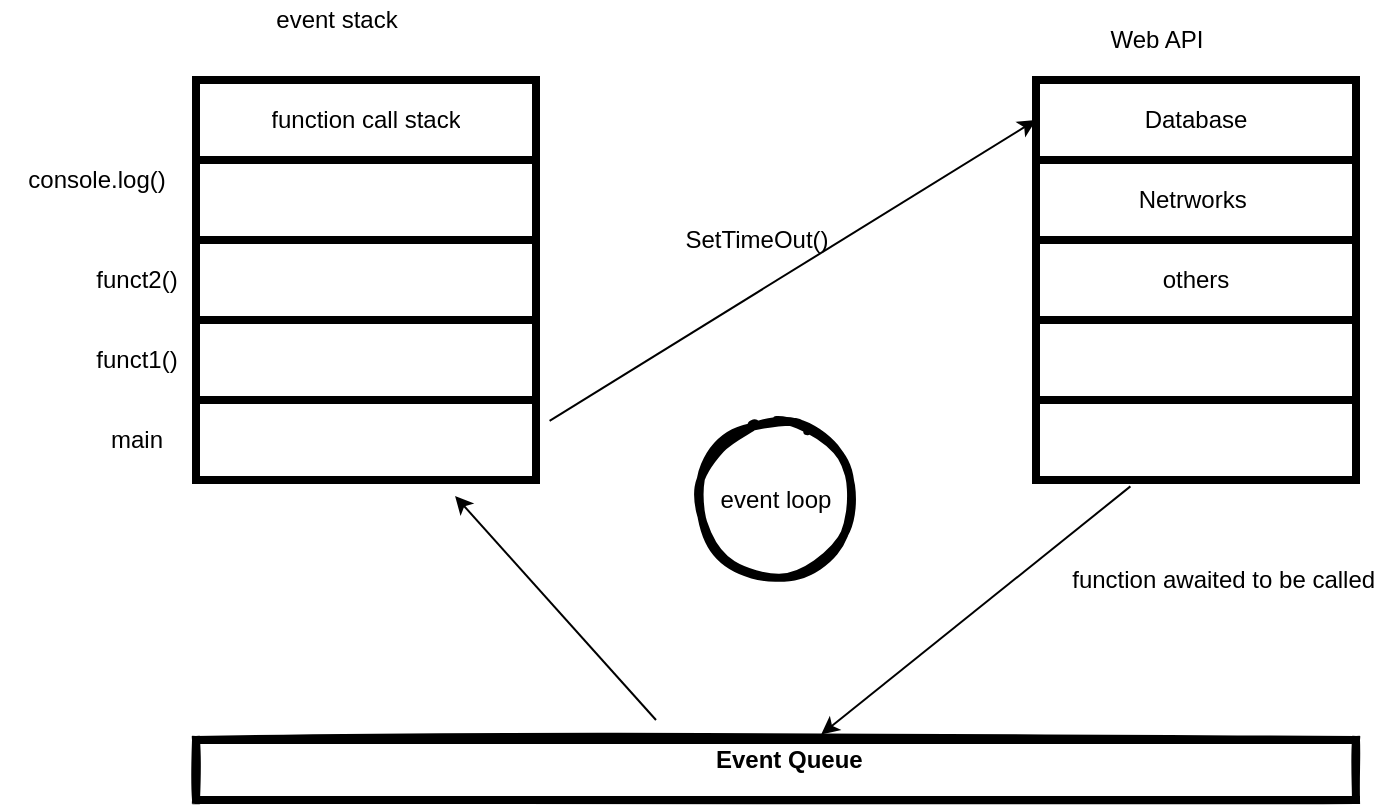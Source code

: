 <mxfile>
    <diagram id="W-pyaaVTD6azjzYuf-Sy" name="Page-1">
        <mxGraphModel dx="734" dy="432" grid="1" gridSize="10" guides="1" tooltips="1" connect="1" arrows="1" fold="1" page="1" pageScale="1" pageWidth="850" pageHeight="1100" math="0" shadow="0">
            <root>
                <mxCell id="0"/>
                <mxCell id="1" parent="0"/>
                <mxCell id="12" value="" style="shape=table;startSize=0;container=1;collapsible=0;childLayout=tableLayout;strokeWidth=4;" parent="1" vertex="1">
                    <mxGeometry x="520" y="60" width="160" height="200" as="geometry"/>
                </mxCell>
                <mxCell id="13" value="" style="shape=partialRectangle;collapsible=0;dropTarget=0;pointerEvents=0;fillColor=none;top=0;left=0;bottom=0;right=0;points=[[0,0.5],[1,0.5]];portConstraint=eastwest;strokeWidth=4;" parent="12" vertex="1">
                    <mxGeometry width="160" height="40" as="geometry"/>
                </mxCell>
                <mxCell id="14" value="Database" style="shape=partialRectangle;html=1;whiteSpace=wrap;connectable=0;overflow=hidden;fillColor=none;top=0;left=0;bottom=0;right=0;pointerEvents=1;strokeWidth=4;" parent="13" vertex="1">
                    <mxGeometry width="160" height="40" as="geometry">
                        <mxRectangle width="160" height="40" as="alternateBounds"/>
                    </mxGeometry>
                </mxCell>
                <mxCell id="15" value="" style="shape=partialRectangle;collapsible=0;dropTarget=0;pointerEvents=0;fillColor=none;top=0;left=0;bottom=0;right=0;points=[[0,0.5],[1,0.5]];portConstraint=eastwest;strokeWidth=4;" parent="12" vertex="1">
                    <mxGeometry y="40" width="160" height="40" as="geometry"/>
                </mxCell>
                <mxCell id="16" value="Netrworks&amp;nbsp;" style="shape=partialRectangle;html=1;whiteSpace=wrap;connectable=0;overflow=hidden;fillColor=none;top=0;left=0;bottom=0;right=0;pointerEvents=1;strokeWidth=4;" parent="15" vertex="1">
                    <mxGeometry width="160" height="40" as="geometry">
                        <mxRectangle width="160" height="40" as="alternateBounds"/>
                    </mxGeometry>
                </mxCell>
                <mxCell id="17" value="" style="shape=partialRectangle;collapsible=0;dropTarget=0;pointerEvents=0;fillColor=none;top=0;left=0;bottom=0;right=0;points=[[0,0.5],[1,0.5]];portConstraint=eastwest;strokeWidth=4;" parent="12" vertex="1">
                    <mxGeometry y="80" width="160" height="40" as="geometry"/>
                </mxCell>
                <mxCell id="18" value="others" style="shape=partialRectangle;html=1;whiteSpace=wrap;connectable=0;overflow=hidden;fillColor=none;top=0;left=0;bottom=0;right=0;pointerEvents=1;strokeWidth=4;" parent="17" vertex="1">
                    <mxGeometry width="160" height="40" as="geometry">
                        <mxRectangle width="160" height="40" as="alternateBounds"/>
                    </mxGeometry>
                </mxCell>
                <mxCell id="19" value="" style="shape=partialRectangle;collapsible=0;dropTarget=0;pointerEvents=0;fillColor=none;top=0;left=0;bottom=0;right=0;points=[[0,0.5],[1,0.5]];portConstraint=eastwest;strokeWidth=4;" parent="12" vertex="1">
                    <mxGeometry y="120" width="160" height="40" as="geometry"/>
                </mxCell>
                <mxCell id="20" value="" style="shape=partialRectangle;html=1;whiteSpace=wrap;connectable=0;overflow=hidden;fillColor=none;top=0;left=0;bottom=0;right=0;pointerEvents=1;strokeWidth=4;" parent="19" vertex="1">
                    <mxGeometry width="160" height="40" as="geometry">
                        <mxRectangle width="160" height="40" as="alternateBounds"/>
                    </mxGeometry>
                </mxCell>
                <mxCell id="21" value="" style="shape=partialRectangle;collapsible=0;dropTarget=0;pointerEvents=0;fillColor=none;top=0;left=0;bottom=0;right=0;points=[[0,0.5],[1,0.5]];portConstraint=eastwest;strokeWidth=4;" parent="12" vertex="1">
                    <mxGeometry y="160" width="160" height="40" as="geometry"/>
                </mxCell>
                <mxCell id="22" value="" style="shape=partialRectangle;html=1;whiteSpace=wrap;connectable=0;overflow=hidden;fillColor=none;top=0;left=0;bottom=0;right=0;pointerEvents=1;strokeWidth=4;" parent="21" vertex="1">
                    <mxGeometry width="160" height="40" as="geometry">
                        <mxRectangle width="160" height="40" as="alternateBounds"/>
                    </mxGeometry>
                </mxCell>
                <mxCell id="23" value="" style="shape=table;startSize=0;container=1;collapsible=0;childLayout=tableLayout;strokeWidth=4;" parent="1" vertex="1">
                    <mxGeometry x="100" y="60" width="170" height="200" as="geometry"/>
                </mxCell>
                <mxCell id="26" value="" style="shape=partialRectangle;collapsible=0;dropTarget=0;pointerEvents=0;fillColor=none;top=0;left=0;bottom=0;right=0;points=[[0,0.5],[1,0.5]];portConstraint=eastwest;strokeWidth=4;" parent="23" vertex="1">
                    <mxGeometry width="170" height="40" as="geometry"/>
                </mxCell>
                <mxCell id="27" value="function call stack" style="shape=partialRectangle;html=1;whiteSpace=wrap;connectable=0;overflow=hidden;fillColor=none;top=0;left=0;bottom=0;right=0;pointerEvents=1;strokeWidth=4;" parent="26" vertex="1">
                    <mxGeometry width="170" height="40" as="geometry">
                        <mxRectangle width="170" height="40" as="alternateBounds"/>
                    </mxGeometry>
                </mxCell>
                <mxCell id="28" value="" style="shape=partialRectangle;collapsible=0;dropTarget=0;pointerEvents=0;fillColor=none;top=0;left=0;bottom=0;right=0;points=[[0,0.5],[1,0.5]];portConstraint=eastwest;strokeWidth=4;" parent="23" vertex="1">
                    <mxGeometry y="40" width="170" height="40" as="geometry"/>
                </mxCell>
                <mxCell id="29" value="" style="shape=partialRectangle;html=1;whiteSpace=wrap;connectable=0;overflow=hidden;fillColor=none;top=0;left=0;bottom=0;right=0;pointerEvents=1;strokeWidth=4;" parent="28" vertex="1">
                    <mxGeometry width="170" height="40" as="geometry">
                        <mxRectangle width="170" height="40" as="alternateBounds"/>
                    </mxGeometry>
                </mxCell>
                <mxCell id="30" value="" style="shape=partialRectangle;collapsible=0;dropTarget=0;pointerEvents=0;fillColor=none;top=0;left=0;bottom=0;right=0;points=[[0,0.5],[1,0.5]];portConstraint=eastwest;strokeWidth=4;" parent="23" vertex="1">
                    <mxGeometry y="80" width="170" height="40" as="geometry"/>
                </mxCell>
                <mxCell id="31" value="" style="shape=partialRectangle;html=1;whiteSpace=wrap;connectable=0;overflow=hidden;fillColor=none;top=0;left=0;bottom=0;right=0;pointerEvents=1;strokeWidth=4;" parent="30" vertex="1">
                    <mxGeometry width="170" height="40" as="geometry">
                        <mxRectangle width="170" height="40" as="alternateBounds"/>
                    </mxGeometry>
                </mxCell>
                <mxCell id="44" value="" style="shape=partialRectangle;collapsible=0;dropTarget=0;pointerEvents=0;fillColor=none;top=0;left=0;bottom=0;right=0;points=[[0,0.5],[1,0.5]];portConstraint=eastwest;strokeWidth=4;" parent="23" vertex="1">
                    <mxGeometry y="120" width="170" height="40" as="geometry"/>
                </mxCell>
                <mxCell id="45" value="" style="shape=partialRectangle;html=1;whiteSpace=wrap;connectable=0;overflow=hidden;fillColor=none;top=0;left=0;bottom=0;right=0;pointerEvents=1;strokeWidth=4;" parent="44" vertex="1">
                    <mxGeometry width="170" height="40" as="geometry">
                        <mxRectangle width="170" height="40" as="alternateBounds"/>
                    </mxGeometry>
                </mxCell>
                <mxCell id="41" value="" style="shape=partialRectangle;collapsible=0;dropTarget=0;pointerEvents=0;fillColor=none;top=0;left=0;bottom=0;right=0;points=[[0,0.5],[1,0.5]];portConstraint=eastwest;strokeWidth=4;" parent="23" vertex="1">
                    <mxGeometry y="160" width="170" height="40" as="geometry"/>
                </mxCell>
                <mxCell id="42" value="" style="shape=partialRectangle;html=1;whiteSpace=wrap;connectable=0;overflow=hidden;fillColor=none;top=0;left=0;bottom=0;right=0;pointerEvents=1;strokeWidth=4;" parent="41" vertex="1">
                    <mxGeometry width="170" height="40" as="geometry">
                        <mxRectangle width="170" height="40" as="alternateBounds"/>
                    </mxGeometry>
                </mxCell>
                <mxCell id="34" value="" style="shape=table;startSize=0;container=1;collapsible=0;childLayout=tableLayout;strokeWidth=4;sketch=1;fontStyle=1;whiteSpace=wrap;" parent="1" vertex="1">
                    <mxGeometry x="100" y="390" width="580" height="30" as="geometry"/>
                </mxCell>
                <mxCell id="35" value="" style="shape=partialRectangle;collapsible=0;dropTarget=0;pointerEvents=0;fillColor=none;top=0;left=0;bottom=0;right=0;points=[[0,0.5],[1,0.5]];portConstraint=eastwest;strokeWidth=4;" parent="34" vertex="1">
                    <mxGeometry width="580" height="30" as="geometry"/>
                </mxCell>
                <object label="&amp;nbsp; &amp;nbsp; &amp;nbsp; &amp;nbsp; &amp;nbsp; &amp;nbsp; &amp;nbsp; &amp;nbsp; &amp;nbsp; &amp;nbsp; &amp;nbsp; &amp;nbsp; &amp;nbsp; &amp;nbsp; &amp;nbsp; &amp;nbsp; &amp;nbsp; &amp;nbsp; &amp;nbsp; &amp;nbsp; &amp;nbsp; &amp;nbsp; &amp;nbsp; &amp;nbsp; &amp;nbsp; &amp;nbsp; &amp;nbsp; &amp;nbsp; &amp;nbsp; &amp;nbsp; &amp;nbsp; &amp;nbsp; &amp;nbsp; &amp;nbsp; &amp;nbsp; &amp;nbsp; &amp;nbsp; &amp;nbsp; &amp;nbsp;Event Queue&amp;nbsp; &amp;nbsp; &amp;nbsp; &amp;nbsp; &amp;nbsp; &amp;nbsp; &amp;nbsp; &amp;nbsp; &amp;nbsp; &amp;nbsp; &amp;nbsp; &amp;nbsp; &amp;nbsp; &amp;nbsp; &amp;nbsp; &amp;nbsp; &amp;nbsp; &amp;nbsp; &amp;nbsp; &amp;nbsp; &amp;nbsp; &amp;nbsp; &amp;nbsp; &amp;nbsp; &amp;nbsp; &amp;nbsp; &amp;nbsp; &amp;nbsp; &amp;nbsp; &amp;nbsp; &amp;nbsp; &amp;nbsp; &amp;nbsp; &amp;nbsp; &amp;nbsp; &amp;nbsp; &amp;nbsp; &amp;nbsp; &amp;nbsp; &amp;nbsp;" id="36">
                    <mxCell style="shape=partialRectangle;html=1;whiteSpace=wrap;connectable=0;overflow=hidden;fillColor=none;top=0;left=0;bottom=0;right=0;pointerEvents=1;strokeWidth=4;fontStyle=1" parent="35" vertex="1">
                        <mxGeometry width="580" height="30" as="geometry">
                            <mxRectangle width="580" height="30" as="alternateBounds"/>
                        </mxGeometry>
                    </mxCell>
                </object>
                <mxCell id="39" value="&amp;nbsp; &amp;nbsp; &amp;nbsp; &amp;nbsp; &amp;nbsp; &amp;nbsp; &amp;nbsp; &amp;nbsp; &amp;nbsp; &amp;nbsp; &amp;nbsp; &amp;nbsp; &amp;nbsp; &amp;nbsp; &amp;nbsp; &amp;nbsp; &amp;nbsp; &amp;nbsp; &amp;nbsp; &amp;nbsp; &amp;nbsp; &amp;nbsp; &amp;nbsp;function awaited to be called&amp;nbsp;" style="text;html=1;align=center;verticalAlign=middle;resizable=0;points=[];autosize=1;strokeColor=none;fillColor=none;" parent="1" vertex="1">
                    <mxGeometry x="380" y="300" width="320" height="20" as="geometry"/>
                </mxCell>
                <mxCell id="43" value="main" style="text;html=1;align=center;verticalAlign=middle;resizable=0;points=[];autosize=1;strokeColor=none;fillColor=none;" parent="1" vertex="1">
                    <mxGeometry x="50" y="230" width="40" height="20" as="geometry"/>
                </mxCell>
                <mxCell id="46" value="&amp;nbsp; &amp;nbsp; &amp;nbsp; funct1()" style="text;html=1;align=center;verticalAlign=middle;resizable=0;points=[];autosize=1;strokeColor=none;fillColor=none;" parent="1" vertex="1">
                    <mxGeometry x="20" y="190" width="80" height="20" as="geometry"/>
                </mxCell>
                <mxCell id="49" value="funct2()" style="text;html=1;align=center;verticalAlign=middle;resizable=0;points=[];autosize=1;strokeColor=none;fillColor=none;" parent="1" vertex="1">
                    <mxGeometry x="40" y="150" width="60" height="20" as="geometry"/>
                </mxCell>
                <mxCell id="51" style="edgeStyle=none;html=1;startArrow=none;" parent="1" source="50" edge="1">
                    <mxGeometry relative="1" as="geometry">
                        <mxPoint x="10" y="110" as="targetPoint"/>
                        <mxPoint x="10" y="110" as="sourcePoint"/>
                    </mxGeometry>
                </mxCell>
                <mxCell id="50" value="console.log()" style="text;html=1;align=center;verticalAlign=middle;resizable=0;points=[];autosize=1;strokeColor=none;fillColor=none;" parent="1" vertex="1">
                    <mxGeometry x="10" y="100" width="80" height="20" as="geometry"/>
                </mxCell>
                <mxCell id="52" value="" style="edgeStyle=none;html=1;endArrow=none;" parent="1" target="50" edge="1">
                    <mxGeometry relative="1" as="geometry">
                        <mxPoint x="10" y="110" as="targetPoint"/>
                        <mxPoint x="10" y="110" as="sourcePoint"/>
                    </mxGeometry>
                </mxCell>
                <mxCell id="53" value="Web API" style="text;html=1;align=center;verticalAlign=middle;resizable=0;points=[];autosize=1;strokeColor=none;fillColor=none;" parent="1" vertex="1">
                    <mxGeometry x="550" y="30" width="60" height="20" as="geometry"/>
                </mxCell>
                <mxCell id="57" value="" style="endArrow=classic;html=1;exitX=1.04;exitY=0.26;exitDx=0;exitDy=0;exitPerimeter=0;entryX=0;entryY=0.5;entryDx=0;entryDy=0;" parent="1" source="41" target="13" edge="1">
                    <mxGeometry width="50" height="50" relative="1" as="geometry">
                        <mxPoint x="350" y="240" as="sourcePoint"/>
                        <mxPoint x="400" y="190" as="targetPoint"/>
                    </mxGeometry>
                </mxCell>
                <mxCell id="58" value="SetTimeOut()" style="text;html=1;align=center;verticalAlign=middle;resizable=0;points=[];autosize=1;strokeColor=none;fillColor=none;" parent="1" vertex="1">
                    <mxGeometry x="335" y="130" width="90" height="20" as="geometry"/>
                </mxCell>
                <mxCell id="59" value="" style="endArrow=classic;html=1;entryX=0.539;entryY=-0.093;entryDx=0;entryDy=0;entryPerimeter=0;exitX=0.295;exitY=1.08;exitDx=0;exitDy=0;exitPerimeter=0;" parent="1" source="21" target="35" edge="1">
                    <mxGeometry width="50" height="50" relative="1" as="geometry">
                        <mxPoint x="350" y="240" as="sourcePoint"/>
                        <mxPoint x="400" y="190" as="targetPoint"/>
                    </mxGeometry>
                </mxCell>
                <mxCell id="60" value="" style="endArrow=classic;html=1;entryX=0.762;entryY=1.2;entryDx=0;entryDy=0;entryPerimeter=0;" parent="1" target="41" edge="1">
                    <mxGeometry width="50" height="50" relative="1" as="geometry">
                        <mxPoint x="330" y="380" as="sourcePoint"/>
                        <mxPoint x="400" y="190" as="targetPoint"/>
                    </mxGeometry>
                </mxCell>
                <mxCell id="62" value="event loop" style="ellipse;whiteSpace=wrap;html=1;aspect=fixed;sketch=1;strokeWidth=4;" parent="1" vertex="1">
                    <mxGeometry x="350" y="230" width="80" height="80" as="geometry"/>
                </mxCell>
                <mxCell id="64" value="event stack" style="text;html=1;align=center;verticalAlign=middle;resizable=0;points=[];autosize=1;strokeColor=none;fillColor=none;" parent="1" vertex="1">
                    <mxGeometry x="130" y="20" width="80" height="20" as="geometry"/>
                </mxCell>
            </root>
        </mxGraphModel>
    </diagram>
</mxfile>